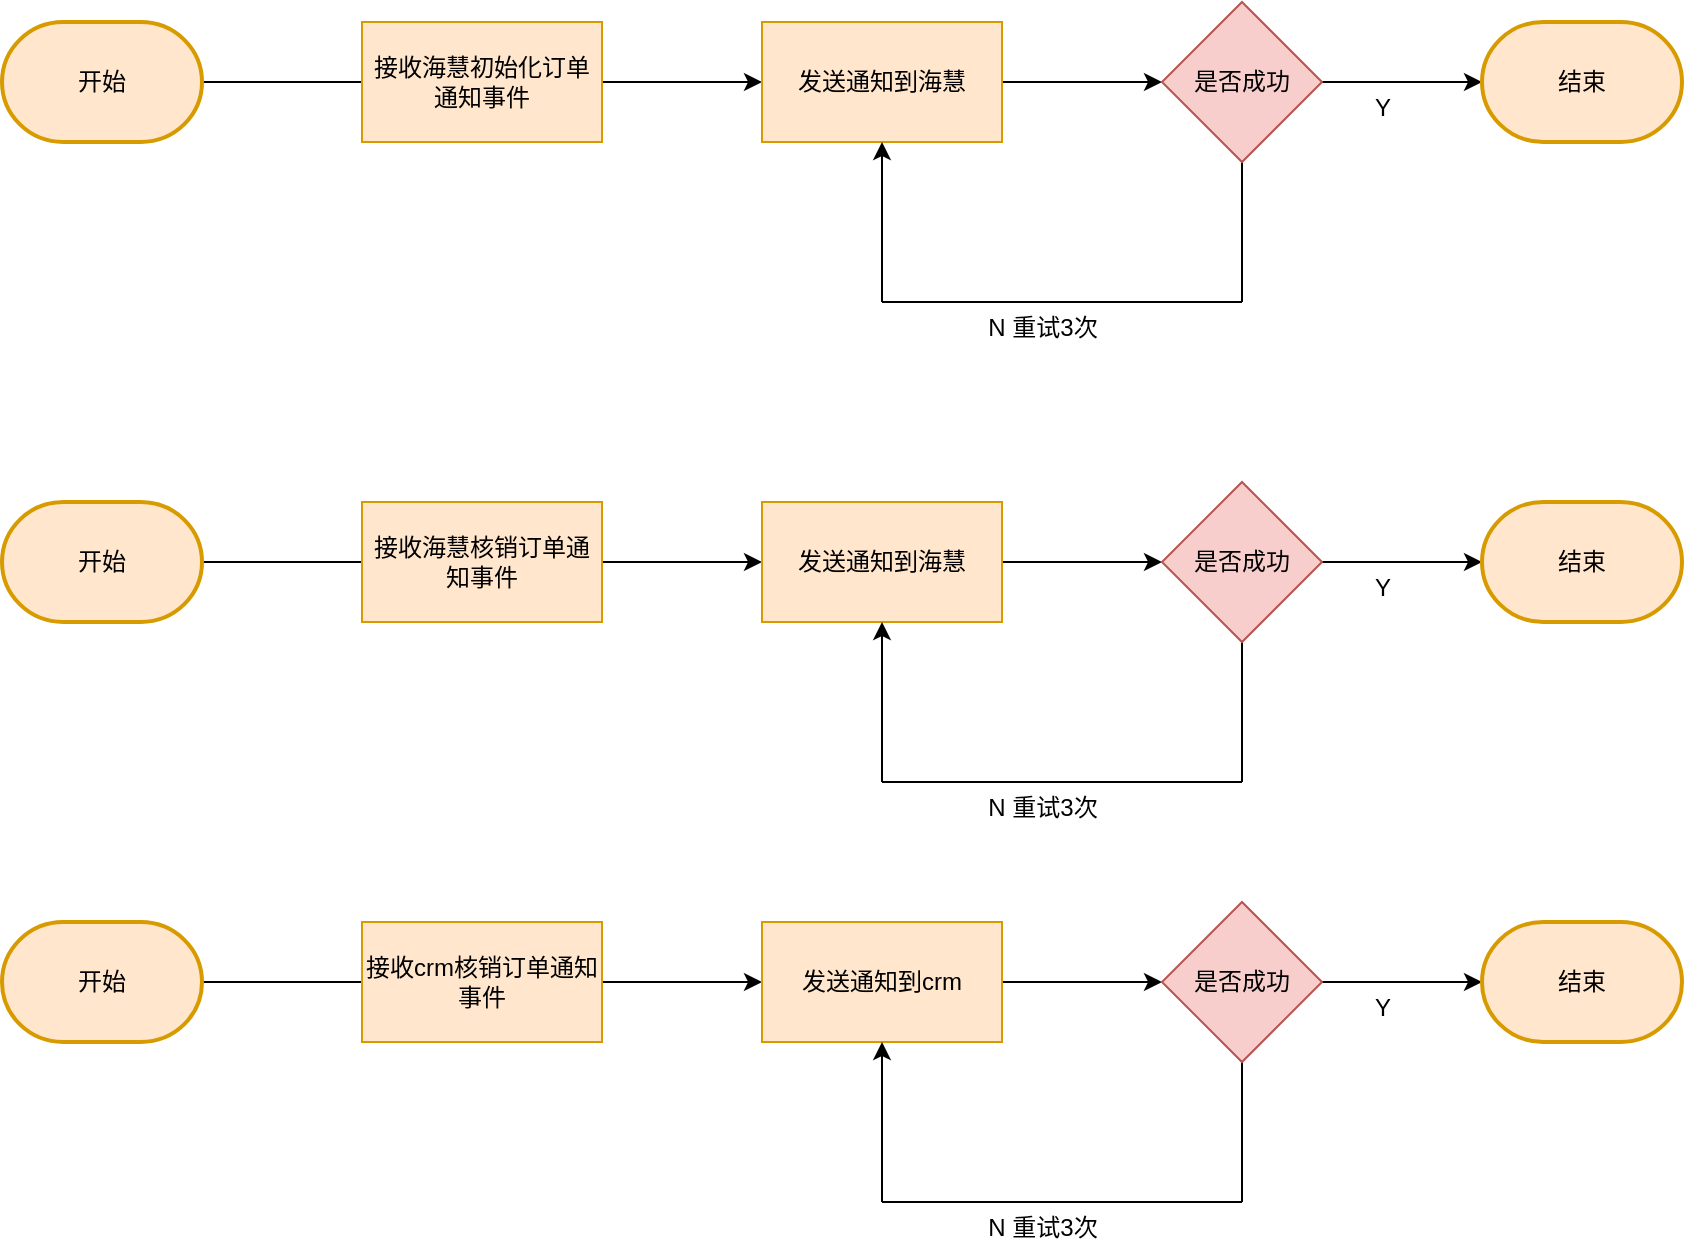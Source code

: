 <mxfile version="24.0.0" type="github">
  <diagram name="第 1 页" id="j_ONUzOjfbADe_rTAfuy">
    <mxGraphModel dx="1259" dy="654" grid="1" gridSize="10" guides="1" tooltips="1" connect="1" arrows="1" fold="1" page="1" pageScale="1" pageWidth="1654" pageHeight="2336" math="0" shadow="0">
      <root>
        <mxCell id="0" />
        <mxCell id="1" parent="0" />
        <mxCell id="KCgLGapGi5pD2-B83yUF-8" value="" style="edgeStyle=orthogonalEdgeStyle;rounded=0;orthogonalLoop=1;jettySize=auto;html=1;" parent="1" source="KCgLGapGi5pD2-B83yUF-2" edge="1">
          <mxGeometry relative="1" as="geometry">
            <mxPoint x="340" y="250" as="targetPoint" />
          </mxGeometry>
        </mxCell>
        <mxCell id="KCgLGapGi5pD2-B83yUF-2" value="开始" style="strokeWidth=2;html=1;shape=mxgraph.flowchart.terminator;whiteSpace=wrap;fillColor=#ffe6cc;strokeColor=#d79b00;" parent="1" vertex="1">
          <mxGeometry x="140" y="220" width="100" height="60" as="geometry" />
        </mxCell>
        <mxCell id="v24d89Fmb3bjl0l3Hbjc-3" value="" style="edgeStyle=orthogonalEdgeStyle;rounded=0;orthogonalLoop=1;jettySize=auto;html=1;" edge="1" parent="1" source="v24d89Fmb3bjl0l3Hbjc-1" target="v24d89Fmb3bjl0l3Hbjc-2">
          <mxGeometry relative="1" as="geometry" />
        </mxCell>
        <mxCell id="v24d89Fmb3bjl0l3Hbjc-1" value="接收海慧初始化订单通知事件" style="rounded=0;whiteSpace=wrap;html=1;fillColor=#ffe6cc;strokeColor=#d79b00;" vertex="1" parent="1">
          <mxGeometry x="320" y="220" width="120" height="60" as="geometry" />
        </mxCell>
        <mxCell id="v24d89Fmb3bjl0l3Hbjc-5" value="" style="edgeStyle=orthogonalEdgeStyle;rounded=0;orthogonalLoop=1;jettySize=auto;html=1;" edge="1" parent="1" source="v24d89Fmb3bjl0l3Hbjc-2" target="v24d89Fmb3bjl0l3Hbjc-4">
          <mxGeometry relative="1" as="geometry" />
        </mxCell>
        <mxCell id="v24d89Fmb3bjl0l3Hbjc-2" value="发送通知到海慧" style="rounded=0;whiteSpace=wrap;html=1;fillColor=#ffe6cc;strokeColor=#d79b00;" vertex="1" parent="1">
          <mxGeometry x="520" y="220" width="120" height="60" as="geometry" />
        </mxCell>
        <mxCell id="v24d89Fmb3bjl0l3Hbjc-7" value="" style="edgeStyle=orthogonalEdgeStyle;rounded=0;orthogonalLoop=1;jettySize=auto;html=1;" edge="1" parent="1" source="v24d89Fmb3bjl0l3Hbjc-4">
          <mxGeometry relative="1" as="geometry">
            <mxPoint x="880" y="250" as="targetPoint" />
          </mxGeometry>
        </mxCell>
        <mxCell id="v24d89Fmb3bjl0l3Hbjc-8" style="edgeStyle=orthogonalEdgeStyle;rounded=0;orthogonalLoop=1;jettySize=auto;html=1;endArrow=none;endFill=0;" edge="1" parent="1" source="v24d89Fmb3bjl0l3Hbjc-4">
          <mxGeometry relative="1" as="geometry">
            <mxPoint x="760" y="360" as="targetPoint" />
          </mxGeometry>
        </mxCell>
        <mxCell id="v24d89Fmb3bjl0l3Hbjc-4" value="是否成功" style="rhombus;whiteSpace=wrap;html=1;fillColor=#f8cecc;strokeColor=#b85450;" vertex="1" parent="1">
          <mxGeometry x="720" y="210" width="80" height="80" as="geometry" />
        </mxCell>
        <mxCell id="v24d89Fmb3bjl0l3Hbjc-9" value="" style="endArrow=none;html=1;rounded=0;endFill=0;" edge="1" parent="1">
          <mxGeometry width="50" height="50" relative="1" as="geometry">
            <mxPoint x="760" y="360" as="sourcePoint" />
            <mxPoint x="580" y="360" as="targetPoint" />
          </mxGeometry>
        </mxCell>
        <mxCell id="v24d89Fmb3bjl0l3Hbjc-10" value="" style="endArrow=classic;html=1;rounded=0;entryX=0.5;entryY=1;entryDx=0;entryDy=0;" edge="1" parent="1" target="v24d89Fmb3bjl0l3Hbjc-2">
          <mxGeometry width="50" height="50" relative="1" as="geometry">
            <mxPoint x="580" y="360" as="sourcePoint" />
            <mxPoint x="660" y="300" as="targetPoint" />
          </mxGeometry>
        </mxCell>
        <mxCell id="v24d89Fmb3bjl0l3Hbjc-11" value="结束" style="strokeWidth=2;html=1;shape=mxgraph.flowchart.terminator;whiteSpace=wrap;fillColor=#ffe6cc;strokeColor=#d79b00;" vertex="1" parent="1">
          <mxGeometry x="880" y="220" width="100" height="60" as="geometry" />
        </mxCell>
        <mxCell id="v24d89Fmb3bjl0l3Hbjc-12" value="N 重试3次" style="text;html=1;align=center;verticalAlign=middle;resizable=0;points=[];autosize=1;strokeColor=none;fillColor=none;" vertex="1" parent="1">
          <mxGeometry x="620" y="358" width="80" height="30" as="geometry" />
        </mxCell>
        <mxCell id="v24d89Fmb3bjl0l3Hbjc-13" value="Y" style="text;html=1;align=center;verticalAlign=middle;resizable=0;points=[];autosize=1;strokeColor=none;fillColor=none;" vertex="1" parent="1">
          <mxGeometry x="815" y="248" width="30" height="30" as="geometry" />
        </mxCell>
        <mxCell id="v24d89Fmb3bjl0l3Hbjc-14" value="" style="edgeStyle=orthogonalEdgeStyle;rounded=0;orthogonalLoop=1;jettySize=auto;html=1;" edge="1" parent="1" source="v24d89Fmb3bjl0l3Hbjc-15">
          <mxGeometry relative="1" as="geometry">
            <mxPoint x="340" y="490" as="targetPoint" />
          </mxGeometry>
        </mxCell>
        <mxCell id="v24d89Fmb3bjl0l3Hbjc-15" value="开始" style="strokeWidth=2;html=1;shape=mxgraph.flowchart.terminator;whiteSpace=wrap;fillColor=#ffe6cc;strokeColor=#d79b00;" vertex="1" parent="1">
          <mxGeometry x="140" y="460" width="100" height="60" as="geometry" />
        </mxCell>
        <mxCell id="v24d89Fmb3bjl0l3Hbjc-16" value="" style="edgeStyle=orthogonalEdgeStyle;rounded=0;orthogonalLoop=1;jettySize=auto;html=1;" edge="1" parent="1" source="v24d89Fmb3bjl0l3Hbjc-17" target="v24d89Fmb3bjl0l3Hbjc-19">
          <mxGeometry relative="1" as="geometry" />
        </mxCell>
        <mxCell id="v24d89Fmb3bjl0l3Hbjc-17" value="接收海慧核销订单通知事件" style="rounded=0;whiteSpace=wrap;html=1;fillColor=#ffe6cc;strokeColor=#d79b00;" vertex="1" parent="1">
          <mxGeometry x="320" y="460" width="120" height="60" as="geometry" />
        </mxCell>
        <mxCell id="v24d89Fmb3bjl0l3Hbjc-18" value="" style="edgeStyle=orthogonalEdgeStyle;rounded=0;orthogonalLoop=1;jettySize=auto;html=1;" edge="1" parent="1" source="v24d89Fmb3bjl0l3Hbjc-19" target="v24d89Fmb3bjl0l3Hbjc-22">
          <mxGeometry relative="1" as="geometry" />
        </mxCell>
        <mxCell id="v24d89Fmb3bjl0l3Hbjc-19" value="发送通知到海慧" style="rounded=0;whiteSpace=wrap;html=1;fillColor=#ffe6cc;strokeColor=#d79b00;" vertex="1" parent="1">
          <mxGeometry x="520" y="460" width="120" height="60" as="geometry" />
        </mxCell>
        <mxCell id="v24d89Fmb3bjl0l3Hbjc-20" value="" style="edgeStyle=orthogonalEdgeStyle;rounded=0;orthogonalLoop=1;jettySize=auto;html=1;" edge="1" parent="1" source="v24d89Fmb3bjl0l3Hbjc-22">
          <mxGeometry relative="1" as="geometry">
            <mxPoint x="880" y="490" as="targetPoint" />
          </mxGeometry>
        </mxCell>
        <mxCell id="v24d89Fmb3bjl0l3Hbjc-21" style="edgeStyle=orthogonalEdgeStyle;rounded=0;orthogonalLoop=1;jettySize=auto;html=1;endArrow=none;endFill=0;" edge="1" parent="1" source="v24d89Fmb3bjl0l3Hbjc-22">
          <mxGeometry relative="1" as="geometry">
            <mxPoint x="760" y="600" as="targetPoint" />
          </mxGeometry>
        </mxCell>
        <mxCell id="v24d89Fmb3bjl0l3Hbjc-22" value="是否成功" style="rhombus;whiteSpace=wrap;html=1;fillColor=#f8cecc;strokeColor=#b85450;" vertex="1" parent="1">
          <mxGeometry x="720" y="450" width="80" height="80" as="geometry" />
        </mxCell>
        <mxCell id="v24d89Fmb3bjl0l3Hbjc-23" value="" style="endArrow=none;html=1;rounded=0;endFill=0;" edge="1" parent="1">
          <mxGeometry width="50" height="50" relative="1" as="geometry">
            <mxPoint x="760" y="600" as="sourcePoint" />
            <mxPoint x="580" y="600" as="targetPoint" />
          </mxGeometry>
        </mxCell>
        <mxCell id="v24d89Fmb3bjl0l3Hbjc-24" value="" style="endArrow=classic;html=1;rounded=0;entryX=0.5;entryY=1;entryDx=0;entryDy=0;" edge="1" parent="1" target="v24d89Fmb3bjl0l3Hbjc-19">
          <mxGeometry width="50" height="50" relative="1" as="geometry">
            <mxPoint x="580" y="600" as="sourcePoint" />
            <mxPoint x="660" y="540" as="targetPoint" />
          </mxGeometry>
        </mxCell>
        <mxCell id="v24d89Fmb3bjl0l3Hbjc-25" value="结束" style="strokeWidth=2;html=1;shape=mxgraph.flowchart.terminator;whiteSpace=wrap;fillColor=#ffe6cc;strokeColor=#d79b00;" vertex="1" parent="1">
          <mxGeometry x="880" y="460" width="100" height="60" as="geometry" />
        </mxCell>
        <mxCell id="v24d89Fmb3bjl0l3Hbjc-26" value="N 重试3次" style="text;html=1;align=center;verticalAlign=middle;resizable=0;points=[];autosize=1;strokeColor=none;fillColor=none;" vertex="1" parent="1">
          <mxGeometry x="620" y="598" width="80" height="30" as="geometry" />
        </mxCell>
        <mxCell id="v24d89Fmb3bjl0l3Hbjc-27" value="Y" style="text;html=1;align=center;verticalAlign=middle;resizable=0;points=[];autosize=1;strokeColor=none;fillColor=none;" vertex="1" parent="1">
          <mxGeometry x="815" y="488" width="30" height="30" as="geometry" />
        </mxCell>
        <mxCell id="v24d89Fmb3bjl0l3Hbjc-28" value="" style="edgeStyle=orthogonalEdgeStyle;rounded=0;orthogonalLoop=1;jettySize=auto;html=1;" edge="1" parent="1" source="v24d89Fmb3bjl0l3Hbjc-29">
          <mxGeometry relative="1" as="geometry">
            <mxPoint x="340" y="700" as="targetPoint" />
          </mxGeometry>
        </mxCell>
        <mxCell id="v24d89Fmb3bjl0l3Hbjc-29" value="开始" style="strokeWidth=2;html=1;shape=mxgraph.flowchart.terminator;whiteSpace=wrap;fillColor=#ffe6cc;strokeColor=#d79b00;" vertex="1" parent="1">
          <mxGeometry x="140" y="670" width="100" height="60" as="geometry" />
        </mxCell>
        <mxCell id="v24d89Fmb3bjl0l3Hbjc-30" value="" style="edgeStyle=orthogonalEdgeStyle;rounded=0;orthogonalLoop=1;jettySize=auto;html=1;" edge="1" parent="1" source="v24d89Fmb3bjl0l3Hbjc-31" target="v24d89Fmb3bjl0l3Hbjc-33">
          <mxGeometry relative="1" as="geometry" />
        </mxCell>
        <mxCell id="v24d89Fmb3bjl0l3Hbjc-31" value="接收crm核销订单通知事件" style="rounded=0;whiteSpace=wrap;html=1;fillColor=#ffe6cc;strokeColor=#d79b00;" vertex="1" parent="1">
          <mxGeometry x="320" y="670" width="120" height="60" as="geometry" />
        </mxCell>
        <mxCell id="v24d89Fmb3bjl0l3Hbjc-32" value="" style="edgeStyle=orthogonalEdgeStyle;rounded=0;orthogonalLoop=1;jettySize=auto;html=1;" edge="1" parent="1" source="v24d89Fmb3bjl0l3Hbjc-33" target="v24d89Fmb3bjl0l3Hbjc-36">
          <mxGeometry relative="1" as="geometry" />
        </mxCell>
        <mxCell id="v24d89Fmb3bjl0l3Hbjc-33" value="发送通知到crm" style="rounded=0;whiteSpace=wrap;html=1;fillColor=#ffe6cc;strokeColor=#d79b00;" vertex="1" parent="1">
          <mxGeometry x="520" y="670" width="120" height="60" as="geometry" />
        </mxCell>
        <mxCell id="v24d89Fmb3bjl0l3Hbjc-34" value="" style="edgeStyle=orthogonalEdgeStyle;rounded=0;orthogonalLoop=1;jettySize=auto;html=1;" edge="1" parent="1" source="v24d89Fmb3bjl0l3Hbjc-36">
          <mxGeometry relative="1" as="geometry">
            <mxPoint x="880" y="700" as="targetPoint" />
          </mxGeometry>
        </mxCell>
        <mxCell id="v24d89Fmb3bjl0l3Hbjc-35" style="edgeStyle=orthogonalEdgeStyle;rounded=0;orthogonalLoop=1;jettySize=auto;html=1;endArrow=none;endFill=0;" edge="1" parent="1" source="v24d89Fmb3bjl0l3Hbjc-36">
          <mxGeometry relative="1" as="geometry">
            <mxPoint x="760" y="810" as="targetPoint" />
          </mxGeometry>
        </mxCell>
        <mxCell id="v24d89Fmb3bjl0l3Hbjc-36" value="是否成功" style="rhombus;whiteSpace=wrap;html=1;fillColor=#f8cecc;strokeColor=#b85450;" vertex="1" parent="1">
          <mxGeometry x="720" y="660" width="80" height="80" as="geometry" />
        </mxCell>
        <mxCell id="v24d89Fmb3bjl0l3Hbjc-37" value="" style="endArrow=none;html=1;rounded=0;endFill=0;" edge="1" parent="1">
          <mxGeometry width="50" height="50" relative="1" as="geometry">
            <mxPoint x="760" y="810" as="sourcePoint" />
            <mxPoint x="580" y="810" as="targetPoint" />
          </mxGeometry>
        </mxCell>
        <mxCell id="v24d89Fmb3bjl0l3Hbjc-38" value="" style="endArrow=classic;html=1;rounded=0;entryX=0.5;entryY=1;entryDx=0;entryDy=0;" edge="1" parent="1" target="v24d89Fmb3bjl0l3Hbjc-33">
          <mxGeometry width="50" height="50" relative="1" as="geometry">
            <mxPoint x="580" y="810" as="sourcePoint" />
            <mxPoint x="660" y="750" as="targetPoint" />
          </mxGeometry>
        </mxCell>
        <mxCell id="v24d89Fmb3bjl0l3Hbjc-39" value="结束" style="strokeWidth=2;html=1;shape=mxgraph.flowchart.terminator;whiteSpace=wrap;fillColor=#ffe6cc;strokeColor=#d79b00;" vertex="1" parent="1">
          <mxGeometry x="880" y="670" width="100" height="60" as="geometry" />
        </mxCell>
        <mxCell id="v24d89Fmb3bjl0l3Hbjc-40" value="N 重试3次" style="text;html=1;align=center;verticalAlign=middle;resizable=0;points=[];autosize=1;strokeColor=none;fillColor=none;" vertex="1" parent="1">
          <mxGeometry x="620" y="808" width="80" height="30" as="geometry" />
        </mxCell>
        <mxCell id="v24d89Fmb3bjl0l3Hbjc-41" value="Y" style="text;html=1;align=center;verticalAlign=middle;resizable=0;points=[];autosize=1;strokeColor=none;fillColor=none;" vertex="1" parent="1">
          <mxGeometry x="815" y="698" width="30" height="30" as="geometry" />
        </mxCell>
      </root>
    </mxGraphModel>
  </diagram>
</mxfile>
